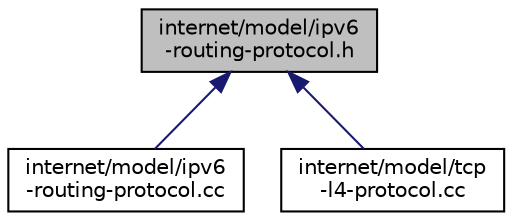 digraph "internet/model/ipv6-routing-protocol.h"
{
  edge [fontname="Helvetica",fontsize="10",labelfontname="Helvetica",labelfontsize="10"];
  node [fontname="Helvetica",fontsize="10",shape=record];
  Node1 [label="internet/model/ipv6\l-routing-protocol.h",height=0.2,width=0.4,color="black", fillcolor="grey75", style="filled", fontcolor="black"];
  Node1 -> Node2 [dir="back",color="midnightblue",fontsize="10",style="solid"];
  Node2 [label="internet/model/ipv6\l-routing-protocol.cc",height=0.2,width=0.4,color="black", fillcolor="white", style="filled",URL="$da/d89/ipv6-routing-protocol_8cc.html"];
  Node1 -> Node3 [dir="back",color="midnightblue",fontsize="10",style="solid"];
  Node3 [label="internet/model/tcp\l-l4-protocol.cc",height=0.2,width=0.4,color="black", fillcolor="white", style="filled",URL="$d3/d79/tcp-l4-protocol_8cc.html"];
}

